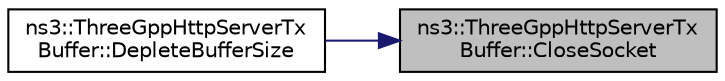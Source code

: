 digraph "ns3::ThreeGppHttpServerTxBuffer::CloseSocket"
{
 // LATEX_PDF_SIZE
  edge [fontname="Helvetica",fontsize="10",labelfontname="Helvetica",labelfontsize="10"];
  node [fontname="Helvetica",fontsize="10",shape=record];
  rankdir="RL";
  Node1 [label="ns3::ThreeGppHttpServerTx\lBuffer::CloseSocket",height=0.2,width=0.4,color="black", fillcolor="grey75", style="filled", fontcolor="black",tooltip="Close and remove a socket and its associated transmission buffer, and then unset the socket's callbac..."];
  Node1 -> Node2 [dir="back",color="midnightblue",fontsize="10",style="solid",fontname="Helvetica"];
  Node2 [label="ns3::ThreeGppHttpServerTx\lBuffer::DepleteBufferSize",height=0.2,width=0.4,color="black", fillcolor="white", style="filled",URL="$classns3_1_1_three_gpp_http_server_tx_buffer.html#a011f6f41a34814001a20ddb1a8cfd3b0",tooltip="Decrements a buffer size by a given amount."];
}
